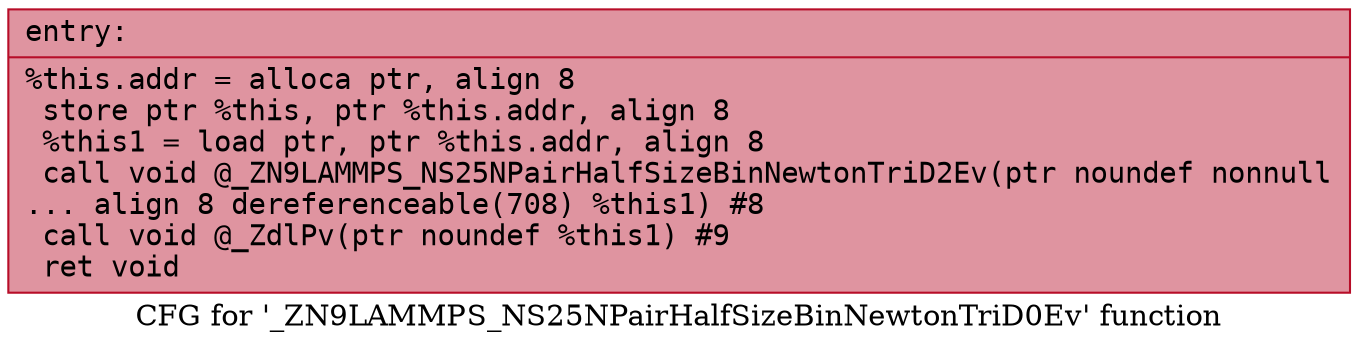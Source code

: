 digraph "CFG for '_ZN9LAMMPS_NS25NPairHalfSizeBinNewtonTriD0Ev' function" {
	label="CFG for '_ZN9LAMMPS_NS25NPairHalfSizeBinNewtonTriD0Ev' function";

	Node0x55bb491b2070 [shape=record,color="#b70d28ff", style=filled, fillcolor="#b70d2870" fontname="Courier",label="{entry:\l|  %this.addr = alloca ptr, align 8\l  store ptr %this, ptr %this.addr, align 8\l  %this1 = load ptr, ptr %this.addr, align 8\l  call void @_ZN9LAMMPS_NS25NPairHalfSizeBinNewtonTriD2Ev(ptr noundef nonnull\l... align 8 dereferenceable(708) %this1) #8\l  call void @_ZdlPv(ptr noundef %this1) #9\l  ret void\l}"];
}
